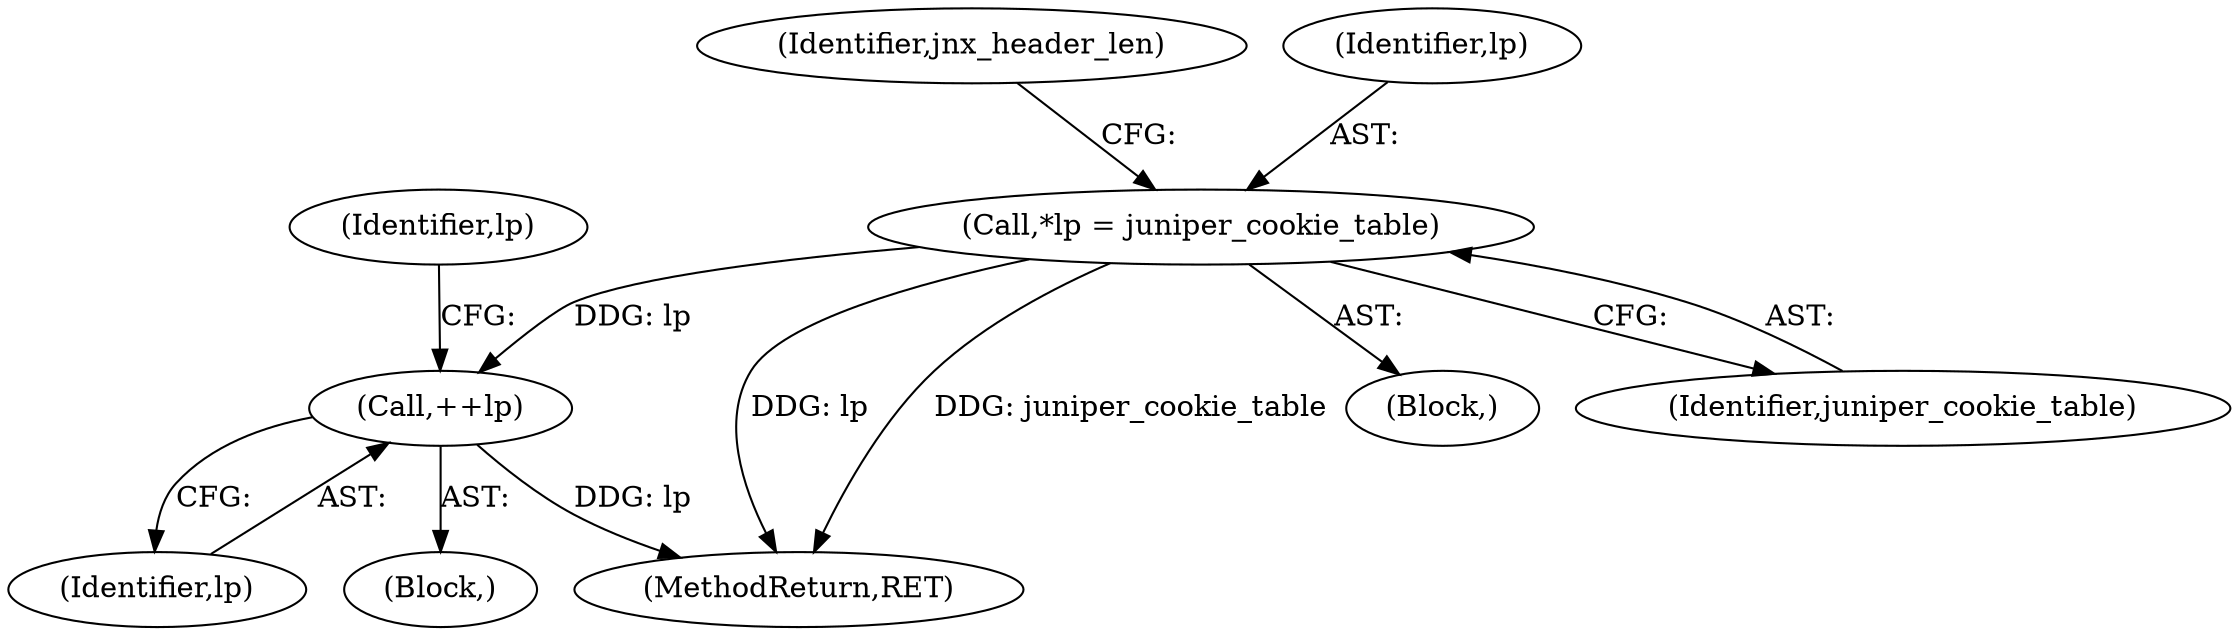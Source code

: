 digraph "0_tcpdump_b534e304568585707c4a92422aeca25cf908ff02_4@pointer" {
"1000129" [label="(Call,*lp = juniper_cookie_table)"];
"1000722" [label="(Call,++lp)"];
"1000722" [label="(Call,++lp)"];
"1000129" [label="(Call,*lp = juniper_cookie_table)"];
"1000723" [label="(Identifier,lp)"];
"1001069" [label="(MethodReturn,RET)"];
"1000127" [label="(Block,)"];
"1000534" [label="(Block,)"];
"1000136" [label="(Identifier,jnx_header_len)"];
"1000130" [label="(Identifier,lp)"];
"1000131" [label="(Identifier,juniper_cookie_table)"];
"1000531" [label="(Identifier,lp)"];
"1000129" -> "1000127"  [label="AST: "];
"1000129" -> "1000131"  [label="CFG: "];
"1000130" -> "1000129"  [label="AST: "];
"1000131" -> "1000129"  [label="AST: "];
"1000136" -> "1000129"  [label="CFG: "];
"1000129" -> "1001069"  [label="DDG: lp"];
"1000129" -> "1001069"  [label="DDG: juniper_cookie_table"];
"1000129" -> "1000722"  [label="DDG: lp"];
"1000722" -> "1000534"  [label="AST: "];
"1000722" -> "1000723"  [label="CFG: "];
"1000723" -> "1000722"  [label="AST: "];
"1000531" -> "1000722"  [label="CFG: "];
"1000722" -> "1001069"  [label="DDG: lp"];
}
